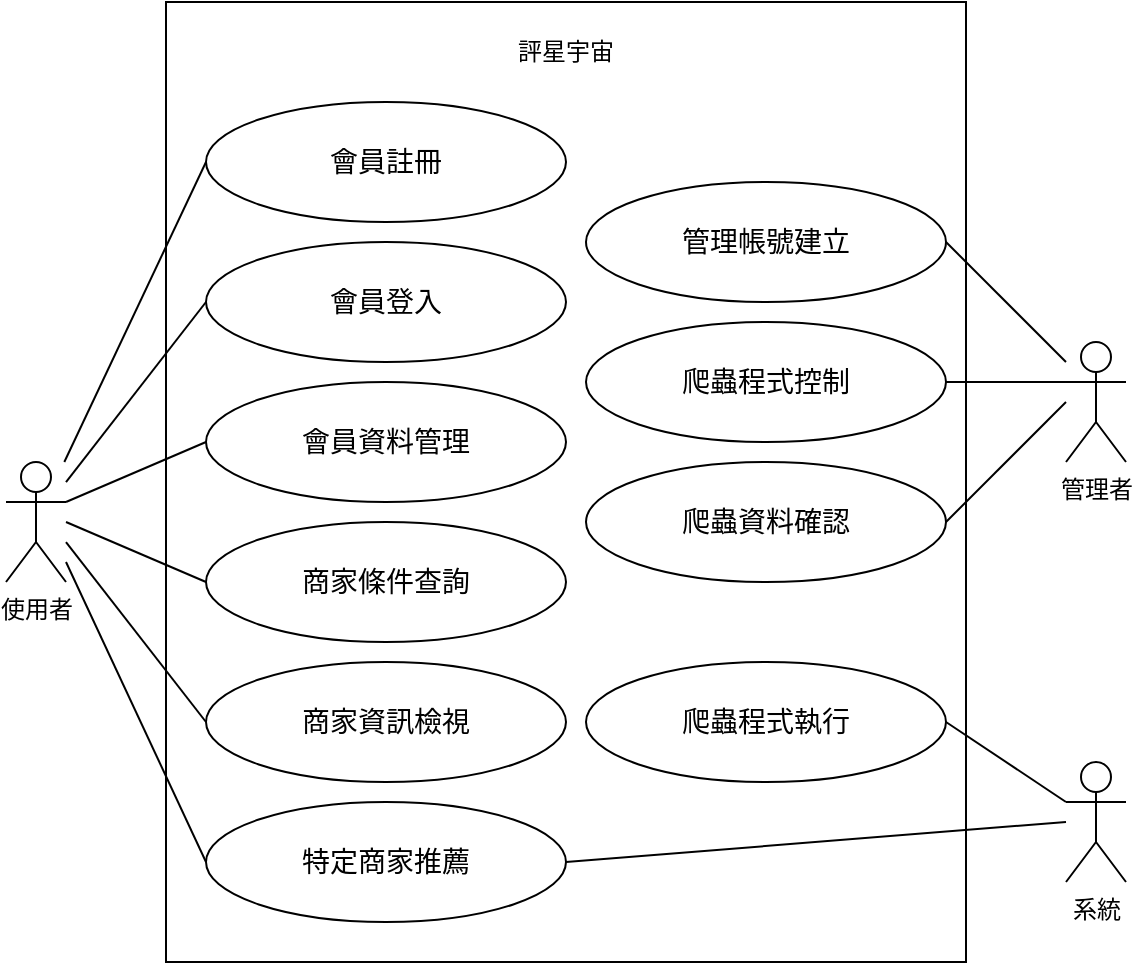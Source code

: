 <mxfile version="24.2.5" type="device">
  <diagram name="使用案例圖" id="Yl148u14gGX9kU_zwqoo">
    <mxGraphModel dx="989" dy="577" grid="1" gridSize="10" guides="1" tooltips="1" connect="1" arrows="1" fold="1" page="1" pageScale="1" pageWidth="827" pageHeight="1169" math="0" shadow="0">
      <root>
        <mxCell id="0" />
        <mxCell id="1" parent="0" />
        <mxCell id="pyWRpl_zN9KXEDkuFeAj-1" value="使用者" style="shape=umlActor;verticalLabelPosition=bottom;verticalAlign=top;html=1;" parent="1" vertex="1">
          <mxGeometry x="60" y="280" width="30" height="60" as="geometry" />
        </mxCell>
        <mxCell id="pyWRpl_zN9KXEDkuFeAj-2" value="" style="rounded=0;whiteSpace=wrap;html=1;" parent="1" vertex="1">
          <mxGeometry x="140" y="50" width="400" height="480" as="geometry" />
        </mxCell>
        <mxCell id="pyWRpl_zN9KXEDkuFeAj-3" value="&lt;font style=&quot;font-size: 14px;&quot;&gt;會員登入&lt;/font&gt;" style="ellipse;whiteSpace=wrap;html=1;" parent="1" vertex="1">
          <mxGeometry x="160" y="170" width="180" height="60" as="geometry" />
        </mxCell>
        <mxCell id="pyWRpl_zN9KXEDkuFeAj-5" value="&lt;font style=&quot;font-size: 14px;&quot;&gt;會員資料管理&lt;/font&gt;" style="ellipse;whiteSpace=wrap;html=1;" parent="1" vertex="1">
          <mxGeometry x="160" y="240" width="180" height="60" as="geometry" />
        </mxCell>
        <mxCell id="pyWRpl_zN9KXEDkuFeAj-6" value="&lt;font style=&quot;font-size: 14px;&quot;&gt;商家條件查詢&lt;/font&gt;" style="ellipse;whiteSpace=wrap;html=1;" parent="1" vertex="1">
          <mxGeometry x="160" y="310" width="180" height="60" as="geometry" />
        </mxCell>
        <mxCell id="pyWRpl_zN9KXEDkuFeAj-7" value="&lt;font style=&quot;font-size: 14px;&quot;&gt;商家資訊檢視&lt;/font&gt;" style="ellipse;whiteSpace=wrap;html=1;" parent="1" vertex="1">
          <mxGeometry x="160" y="380" width="180" height="60" as="geometry" />
        </mxCell>
        <mxCell id="pyWRpl_zN9KXEDkuFeAj-8" value="&lt;font style=&quot;font-size: 14px;&quot;&gt;特定商家推薦&lt;/font&gt;" style="ellipse;whiteSpace=wrap;html=1;" parent="1" vertex="1">
          <mxGeometry x="160" y="450" width="180" height="60" as="geometry" />
        </mxCell>
        <mxCell id="pyWRpl_zN9KXEDkuFeAj-10" value="" style="endArrow=none;html=1;rounded=0;entryX=0;entryY=0.5;entryDx=0;entryDy=0;exitX=1;exitY=0.167;exitDx=0;exitDy=0;exitPerimeter=0;" parent="1" source="pyWRpl_zN9KXEDkuFeAj-1" target="pyWRpl_zN9KXEDkuFeAj-3" edge="1">
          <mxGeometry width="50" height="50" relative="1" as="geometry">
            <mxPoint x="90" y="340" as="sourcePoint" />
            <mxPoint x="170" y="330" as="targetPoint" />
          </mxGeometry>
        </mxCell>
        <mxCell id="pyWRpl_zN9KXEDkuFeAj-11" value="" style="endArrow=none;html=1;rounded=0;entryX=0;entryY=0.5;entryDx=0;entryDy=0;exitX=1;exitY=0.333;exitDx=0;exitDy=0;exitPerimeter=0;" parent="1" source="pyWRpl_zN9KXEDkuFeAj-1" target="pyWRpl_zN9KXEDkuFeAj-5" edge="1">
          <mxGeometry width="50" height="50" relative="1" as="geometry">
            <mxPoint x="90" y="340" as="sourcePoint" />
            <mxPoint x="160" y="210" as="targetPoint" />
          </mxGeometry>
        </mxCell>
        <mxCell id="pyWRpl_zN9KXEDkuFeAj-12" value="" style="endArrow=none;html=1;rounded=0;entryX=0;entryY=0.5;entryDx=0;entryDy=0;exitX=1;exitY=0.5;exitDx=0;exitDy=0;exitPerimeter=0;" parent="1" source="pyWRpl_zN9KXEDkuFeAj-1" target="pyWRpl_zN9KXEDkuFeAj-6" edge="1">
          <mxGeometry width="50" height="50" relative="1" as="geometry">
            <mxPoint x="120" y="310" as="sourcePoint" />
            <mxPoint x="170" y="260" as="targetPoint" />
          </mxGeometry>
        </mxCell>
        <mxCell id="pyWRpl_zN9KXEDkuFeAj-13" value="" style="endArrow=none;html=1;rounded=0;entryX=0;entryY=0.5;entryDx=0;entryDy=0;exitX=1;exitY=0.667;exitDx=0;exitDy=0;exitPerimeter=0;" parent="1" source="pyWRpl_zN9KXEDkuFeAj-1" target="pyWRpl_zN9KXEDkuFeAj-7" edge="1">
          <mxGeometry width="50" height="50" relative="1" as="geometry">
            <mxPoint x="90" y="350" as="sourcePoint" />
            <mxPoint x="160.0" y="420.0" as="targetPoint" />
          </mxGeometry>
        </mxCell>
        <mxCell id="pyWRpl_zN9KXEDkuFeAj-14" value="" style="endArrow=none;html=1;rounded=0;entryX=0;entryY=0.5;entryDx=0;entryDy=0;exitX=1;exitY=0.833;exitDx=0;exitDy=0;exitPerimeter=0;" parent="1" source="pyWRpl_zN9KXEDkuFeAj-1" target="pyWRpl_zN9KXEDkuFeAj-8" edge="1">
          <mxGeometry width="50" height="50" relative="1" as="geometry">
            <mxPoint x="90" y="340" as="sourcePoint" />
            <mxPoint x="160" y="390.34" as="targetPoint" />
          </mxGeometry>
        </mxCell>
        <mxCell id="pyWRpl_zN9KXEDkuFeAj-15" value="系統" style="shape=umlActor;verticalLabelPosition=bottom;verticalAlign=top;html=1;" parent="1" vertex="1">
          <mxGeometry x="590" y="430" width="30" height="60" as="geometry" />
        </mxCell>
        <mxCell id="pyWRpl_zN9KXEDkuFeAj-16" value="" style="endArrow=none;html=1;rounded=0;exitX=1;exitY=0.5;exitDx=0;exitDy=0;entryX=0;entryY=0.5;entryDx=0;entryDy=0;entryPerimeter=0;" parent="1" source="pyWRpl_zN9KXEDkuFeAj-8" target="pyWRpl_zN9KXEDkuFeAj-15" edge="1">
          <mxGeometry width="50" height="50" relative="1" as="geometry">
            <mxPoint x="100" y="266" as="sourcePoint" />
            <mxPoint x="410.0" y="390" as="targetPoint" />
          </mxGeometry>
        </mxCell>
        <mxCell id="pyWRpl_zN9KXEDkuFeAj-19" value="評星宇宙" style="text;html=1;align=center;verticalAlign=middle;whiteSpace=wrap;rounded=0;" parent="1" vertex="1">
          <mxGeometry x="140" y="60" width="400" height="30" as="geometry" />
        </mxCell>
        <mxCell id="pyWRpl_zN9KXEDkuFeAj-20" value="&lt;font style=&quot;font-size: 14px;&quot;&gt;爬蟲程式控制&lt;/font&gt;" style="ellipse;whiteSpace=wrap;html=1;" parent="1" vertex="1">
          <mxGeometry x="350" y="210" width="180" height="60" as="geometry" />
        </mxCell>
        <mxCell id="pyWRpl_zN9KXEDkuFeAj-21" value="&lt;span style=&quot;font-size: 14px;&quot;&gt;爬蟲資料確認&lt;/span&gt;" style="ellipse;whiteSpace=wrap;html=1;" parent="1" vertex="1">
          <mxGeometry x="350" y="280" width="180" height="60" as="geometry" />
        </mxCell>
        <mxCell id="pyWRpl_zN9KXEDkuFeAj-22" value="管理者" style="shape=umlActor;verticalLabelPosition=bottom;verticalAlign=top;html=1;" parent="1" vertex="1">
          <mxGeometry x="590" y="220" width="30" height="60" as="geometry" />
        </mxCell>
        <mxCell id="pyWRpl_zN9KXEDkuFeAj-23" value="" style="endArrow=none;html=1;rounded=0;entryX=1;entryY=0.5;entryDx=0;entryDy=0;exitX=0;exitY=0.333;exitDx=0;exitDy=0;exitPerimeter=0;" parent="1" source="pyWRpl_zN9KXEDkuFeAj-22" target="pyWRpl_zN9KXEDkuFeAj-20" edge="1">
          <mxGeometry width="50" height="50" relative="1" as="geometry">
            <mxPoint x="590" y="199.235" as="sourcePoint" />
            <mxPoint x="350" y="171" as="targetPoint" />
          </mxGeometry>
        </mxCell>
        <mxCell id="pyWRpl_zN9KXEDkuFeAj-24" value="" style="endArrow=none;html=1;rounded=0;entryX=1;entryY=0.5;entryDx=0;entryDy=0;exitX=0;exitY=0.5;exitDx=0;exitDy=0;exitPerimeter=0;" parent="1" source="pyWRpl_zN9KXEDkuFeAj-22" target="pyWRpl_zN9KXEDkuFeAj-21" edge="1">
          <mxGeometry width="50" height="50" relative="1" as="geometry">
            <mxPoint x="590" y="200" as="sourcePoint" />
            <mxPoint x="160" y="520" as="targetPoint" />
          </mxGeometry>
        </mxCell>
        <mxCell id="pyWRpl_zN9KXEDkuFeAj-26" value="&lt;span style=&quot;font-size: 14px;&quot;&gt;爬蟲程式執行&lt;/span&gt;" style="ellipse;whiteSpace=wrap;html=1;" parent="1" vertex="1">
          <mxGeometry x="350" y="380" width="180" height="60" as="geometry" />
        </mxCell>
        <mxCell id="pyWRpl_zN9KXEDkuFeAj-27" value="" style="endArrow=none;html=1;rounded=0;exitX=1;exitY=0.5;exitDx=0;exitDy=0;entryX=0;entryY=0.333;entryDx=0;entryDy=0;entryPerimeter=0;" parent="1" source="pyWRpl_zN9KXEDkuFeAj-26" target="pyWRpl_zN9KXEDkuFeAj-15" edge="1">
          <mxGeometry width="50" height="50" relative="1" as="geometry">
            <mxPoint x="340" y="409.66" as="sourcePoint" />
            <mxPoint x="590" y="350" as="targetPoint" />
          </mxGeometry>
        </mxCell>
        <mxCell id="Er3Z3KmMZLWfYeELGhga-12" value="&lt;span style=&quot;font-size: 14px;&quot;&gt;管理帳號建立&lt;/span&gt;" style="ellipse;whiteSpace=wrap;html=1;" parent="1" vertex="1">
          <mxGeometry x="350" y="140" width="180" height="60" as="geometry" />
        </mxCell>
        <mxCell id="Er3Z3KmMZLWfYeELGhga-13" value="" style="endArrow=none;html=1;rounded=0;entryX=1;entryY=0.5;entryDx=0;entryDy=0;exitX=0;exitY=0.167;exitDx=0;exitDy=0;exitPerimeter=0;" parent="1" source="pyWRpl_zN9KXEDkuFeAj-22" target="Er3Z3KmMZLWfYeELGhga-12" edge="1">
          <mxGeometry width="50" height="50" relative="1" as="geometry">
            <mxPoint x="600" y="200" as="sourcePoint" />
            <mxPoint x="540" y="210" as="targetPoint" />
          </mxGeometry>
        </mxCell>
        <mxCell id="Er3Z3KmMZLWfYeELGhga-16" value="&lt;font style=&quot;font-size: 14px;&quot;&gt;會員註冊&lt;/font&gt;" style="ellipse;whiteSpace=wrap;html=1;" parent="1" vertex="1">
          <mxGeometry x="160" y="100" width="180" height="60" as="geometry" />
        </mxCell>
        <mxCell id="Er3Z3KmMZLWfYeELGhga-17" value="" style="endArrow=none;html=1;rounded=0;entryX=0;entryY=0.5;entryDx=0;entryDy=0;" parent="1" source="pyWRpl_zN9KXEDkuFeAj-1" target="Er3Z3KmMZLWfYeELGhga-16" edge="1">
          <mxGeometry width="50" height="50" relative="1" as="geometry">
            <mxPoint x="100" y="300" as="sourcePoint" />
            <mxPoint x="170" y="210" as="targetPoint" />
          </mxGeometry>
        </mxCell>
      </root>
    </mxGraphModel>
  </diagram>
</mxfile>
